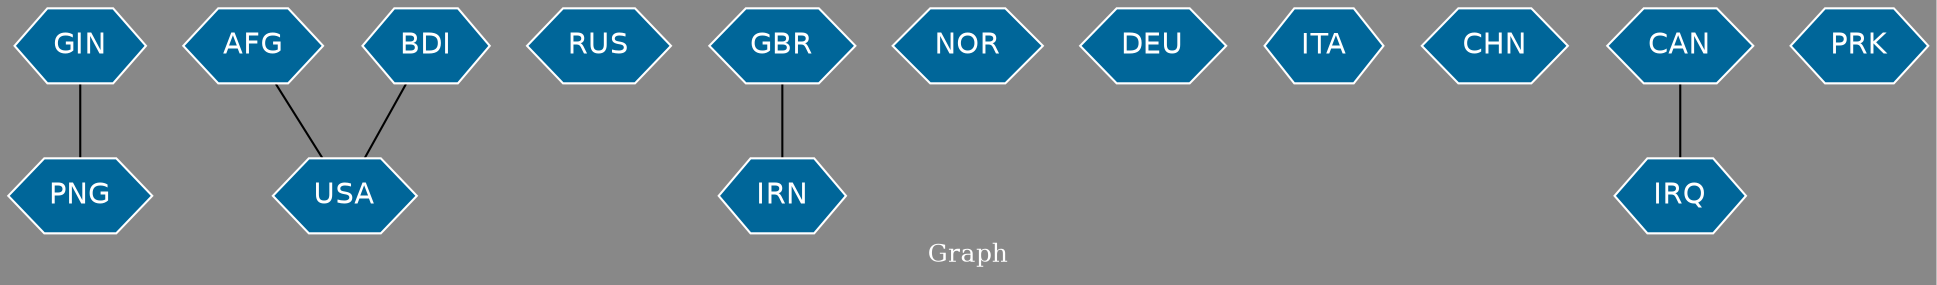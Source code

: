 // Countries together in item graph
graph {
	graph [bgcolor="#888888" fontcolor=white fontsize=12 label="Graph" outputorder=edgesfirst overlap=prism]
	node [color=white fillcolor="#006699" fontcolor=white fontname=Helvetica shape=hexagon style=filled]
	edge [arrowhead=open color=black fontcolor=white fontname=Courier fontsize=12]
		GIN [label=GIN]
		PNG [label=PNG]
		AFG [label=AFG]
		USA [label=USA]
		RUS [label=RUS]
		GBR [label=GBR]
		IRN [label=IRN]
		NOR [label=NOR]
		DEU [label=DEU]
		ITA [label=ITA]
		CHN [label=CHN]
		CAN [label=CAN]
		BDI [label=BDI]
		IRQ [label=IRQ]
		PRK [label=PRK]
			CAN -- IRQ [weight=1]
			GIN -- PNG [weight=1]
			GBR -- IRN [weight=1]
			AFG -- USA [weight=2]
			BDI -- USA [weight=2]
}